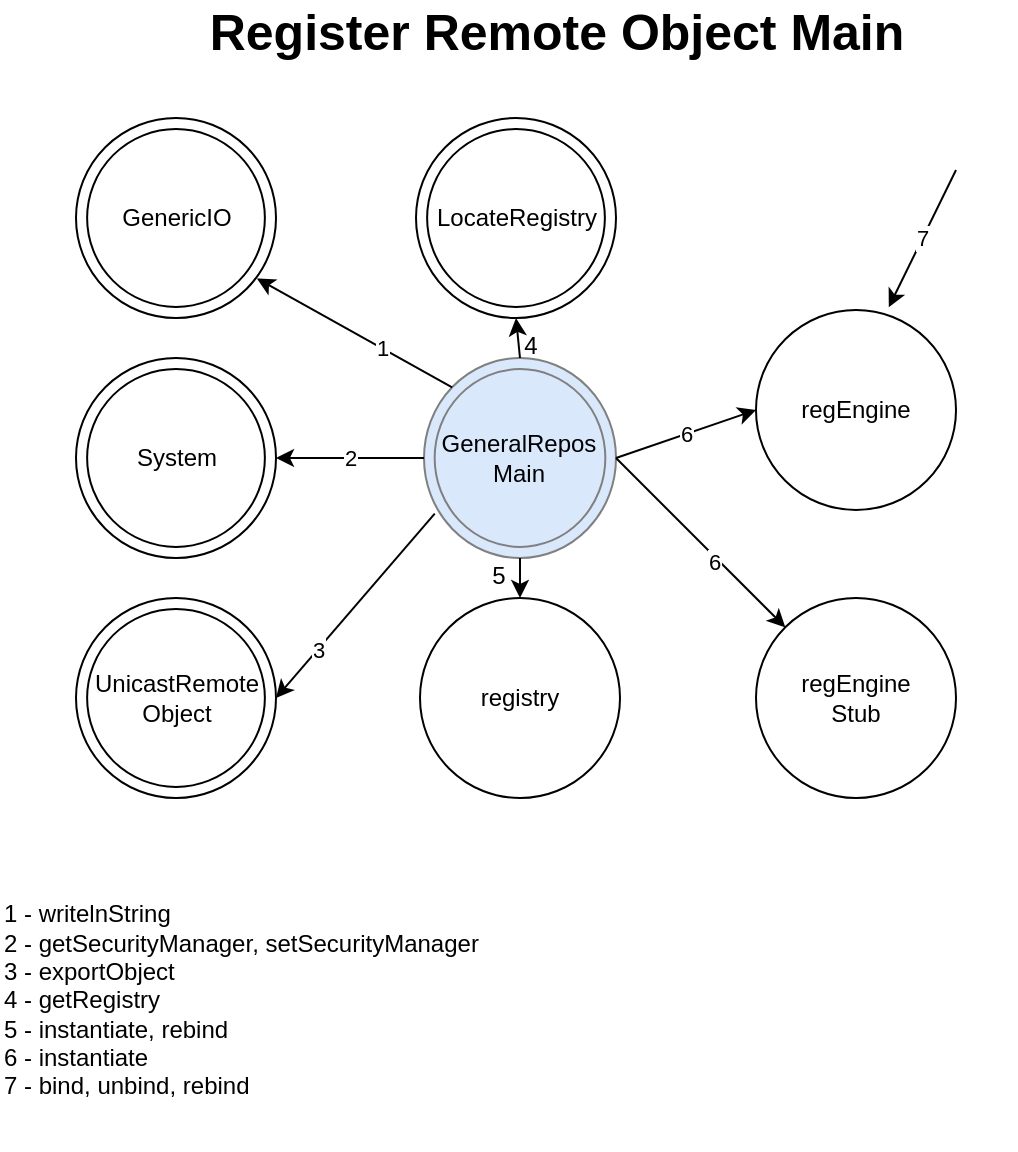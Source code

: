 <mxfile version="18.1.3" type="device"><diagram id="miHjU-Fw3s8WETkef7yN" name="Page-1"><mxGraphModel dx="1278" dy="617" grid="1" gridSize="10" guides="1" tooltips="1" connect="1" arrows="1" fold="1" page="1" pageScale="1" pageWidth="827" pageHeight="1169" math="0" shadow="0"><root><mxCell id="0"/><mxCell id="1" parent="0"/><mxCell id="tYvPVNnSH1SEP7OhTnpe-1" value="&lt;div&gt;&lt;br&gt;&lt;/div&gt;&lt;div&gt;1 - writelnString&lt;br&gt;&lt;/div&gt;&lt;div&gt;2 - getSecurityManager, setSecurityManager&lt;/div&gt;&lt;div&gt;3 - exportObject&lt;br&gt;&lt;/div&gt;&lt;div&gt;4 - getRegistry&lt;br&gt;&lt;/div&gt;&lt;div&gt;5 - instantiate, rebind&lt;/div&gt;6 - instantiate&lt;br&gt;7 - bind, unbind, rebind&lt;div&gt;&lt;br&gt;&lt;/div&gt;" style="text;html=1;strokeColor=none;fillColor=none;align=left;verticalAlign=middle;whiteSpace=wrap;rounded=0;" vertex="1" parent="1"><mxGeometry x="152" y="490" width="508" height="150" as="geometry"/></mxCell><mxCell id="tYvPVNnSH1SEP7OhTnpe-2" value="" style="group" vertex="1" connectable="0" parent="1"><mxGeometry x="364" y="244" width="96" height="100" as="geometry"/></mxCell><mxCell id="tYvPVNnSH1SEP7OhTnpe-3" value="&lt;div&gt;Main&lt;/div&gt;&lt;div&gt;Program&lt;/div&gt;" style="ellipse;whiteSpace=wrap;html=1;fillColor=#dae8fc;strokeColor=#808080;" vertex="1" parent="tYvPVNnSH1SEP7OhTnpe-2"><mxGeometry width="96" height="100" as="geometry"/></mxCell><mxCell id="tYvPVNnSH1SEP7OhTnpe-4" value="&lt;div&gt;GeneralRepos&lt;/div&gt;&lt;div&gt;&lt;span style=&quot;background-color: initial;&quot;&gt;Main&lt;/span&gt;&lt;/div&gt;" style="ellipse;whiteSpace=wrap;html=1;fillColor=#dae8fc;strokeColor=#808080;" vertex="1" parent="tYvPVNnSH1SEP7OhTnpe-2"><mxGeometry x="5.333" y="5.556" width="85.333" height="88.889" as="geometry"/></mxCell><mxCell id="tYvPVNnSH1SEP7OhTnpe-5" value="&lt;b&gt;&lt;font style=&quot;font-size: 25px;&quot;&gt;Register Remote Object Main&lt;/font&gt;&lt;/b&gt;" style="text;html=1;align=center;verticalAlign=middle;resizable=0;points=[];autosize=1;strokeColor=none;fillColor=none;" vertex="1" parent="1"><mxGeometry x="250" y="70" width="360" height="20" as="geometry"/></mxCell><mxCell id="tYvPVNnSH1SEP7OhTnpe-6" value="" style="group" vertex="1" connectable="0" parent="1"><mxGeometry x="190" y="124" width="100" height="100" as="geometry"/></mxCell><mxCell id="tYvPVNnSH1SEP7OhTnpe-7" value="" style="ellipse;whiteSpace=wrap;html=1;aspect=fixed;" vertex="1" parent="tYvPVNnSH1SEP7OhTnpe-6"><mxGeometry width="100" height="100" as="geometry"/></mxCell><mxCell id="tYvPVNnSH1SEP7OhTnpe-8" value="GenericIO" style="ellipse;whiteSpace=wrap;html=1;aspect=fixed;" vertex="1" parent="tYvPVNnSH1SEP7OhTnpe-6"><mxGeometry x="5.556" y="5.556" width="88.889" height="88.889" as="geometry"/></mxCell><mxCell id="tYvPVNnSH1SEP7OhTnpe-9" value="" style="group" vertex="1" connectable="0" parent="1"><mxGeometry x="190" y="244" width="100" height="100" as="geometry"/></mxCell><mxCell id="tYvPVNnSH1SEP7OhTnpe-10" value="" style="ellipse;whiteSpace=wrap;html=1;aspect=fixed;" vertex="1" parent="tYvPVNnSH1SEP7OhTnpe-9"><mxGeometry width="100" height="100" as="geometry"/></mxCell><mxCell id="tYvPVNnSH1SEP7OhTnpe-11" value="System" style="ellipse;whiteSpace=wrap;html=1;aspect=fixed;" vertex="1" parent="tYvPVNnSH1SEP7OhTnpe-9"><mxGeometry x="5.556" y="5.556" width="88.889" height="88.889" as="geometry"/></mxCell><mxCell id="tYvPVNnSH1SEP7OhTnpe-12" value="" style="group" vertex="1" connectable="0" parent="1"><mxGeometry x="190" y="364" width="100" height="100" as="geometry"/></mxCell><mxCell id="tYvPVNnSH1SEP7OhTnpe-13" value="" style="ellipse;whiteSpace=wrap;html=1;aspect=fixed;" vertex="1" parent="tYvPVNnSH1SEP7OhTnpe-12"><mxGeometry width="100" height="100" as="geometry"/></mxCell><mxCell id="tYvPVNnSH1SEP7OhTnpe-14" value="UnicastRemote&lt;br&gt;Object" style="ellipse;whiteSpace=wrap;html=1;aspect=fixed;" vertex="1" parent="tYvPVNnSH1SEP7OhTnpe-12"><mxGeometry x="5.556" y="5.556" width="88.889" height="88.889" as="geometry"/></mxCell><mxCell id="tYvPVNnSH1SEP7OhTnpe-15" value="" style="group" vertex="1" connectable="0" parent="1"><mxGeometry x="360" y="124" width="100" height="100" as="geometry"/></mxCell><mxCell id="tYvPVNnSH1SEP7OhTnpe-16" value="" style="ellipse;whiteSpace=wrap;html=1;aspect=fixed;" vertex="1" parent="tYvPVNnSH1SEP7OhTnpe-15"><mxGeometry width="100" height="100" as="geometry"/></mxCell><mxCell id="tYvPVNnSH1SEP7OhTnpe-17" value="LocateRegistry" style="ellipse;whiteSpace=wrap;html=1;aspect=fixed;" vertex="1" parent="tYvPVNnSH1SEP7OhTnpe-15"><mxGeometry x="5.556" y="5.556" width="88.889" height="88.889" as="geometry"/></mxCell><mxCell id="tYvPVNnSH1SEP7OhTnpe-19" value="registry" style="ellipse;whiteSpace=wrap;html=1;aspect=fixed;" vertex="1" parent="1"><mxGeometry x="362" y="364" width="100" height="100" as="geometry"/></mxCell><mxCell id="tYvPVNnSH1SEP7OhTnpe-20" value="regEngine&lt;br&gt;Stub" style="ellipse;whiteSpace=wrap;html=1;aspect=fixed;" vertex="1" parent="1"><mxGeometry x="530" y="364" width="100" height="100" as="geometry"/></mxCell><mxCell id="tYvPVNnSH1SEP7OhTnpe-22" value="regEngine" style="ellipse;whiteSpace=wrap;html=1;aspect=fixed;" vertex="1" parent="1"><mxGeometry x="530" y="220" width="100" height="100" as="geometry"/></mxCell><mxCell id="tYvPVNnSH1SEP7OhTnpe-23" value="" style="endArrow=classic;html=1;rounded=0;exitX=0;exitY=0;exitDx=0;exitDy=0;entryX=0.955;entryY=0.84;entryDx=0;entryDy=0;entryPerimeter=0;" edge="1" parent="1" source="tYvPVNnSH1SEP7OhTnpe-3" target="tYvPVNnSH1SEP7OhTnpe-8"><mxGeometry width="50" height="50" relative="1" as="geometry"><mxPoint x="90" y="410" as="sourcePoint"/><mxPoint x="140" y="360" as="targetPoint"/></mxGeometry></mxCell><mxCell id="tYvPVNnSH1SEP7OhTnpe-24" value="1" style="edgeLabel;html=1;align=center;verticalAlign=middle;resizable=0;points=[];" vertex="1" connectable="0" parent="tYvPVNnSH1SEP7OhTnpe-23"><mxGeometry x="-0.286" relative="1" as="geometry"><mxPoint as="offset"/></mxGeometry></mxCell><mxCell id="tYvPVNnSH1SEP7OhTnpe-25" value="2" style="endArrow=classic;html=1;rounded=0;exitX=0;exitY=0.5;exitDx=0;exitDy=0;entryX=1;entryY=0.5;entryDx=0;entryDy=0;" edge="1" parent="1" source="tYvPVNnSH1SEP7OhTnpe-3" target="tYvPVNnSH1SEP7OhTnpe-10"><mxGeometry width="50" height="50" relative="1" as="geometry"><mxPoint x="50" y="430" as="sourcePoint"/><mxPoint x="320" y="290" as="targetPoint"/></mxGeometry></mxCell><mxCell id="tYvPVNnSH1SEP7OhTnpe-26" value="" style="endArrow=classic;html=1;rounded=0;exitX=0.056;exitY=0.778;exitDx=0;exitDy=0;exitPerimeter=0;entryX=1;entryY=0.5;entryDx=0;entryDy=0;" edge="1" parent="1" source="tYvPVNnSH1SEP7OhTnpe-3" target="tYvPVNnSH1SEP7OhTnpe-13"><mxGeometry width="50" height="50" relative="1" as="geometry"><mxPoint x="20" y="460" as="sourcePoint"/><mxPoint x="70" y="410" as="targetPoint"/></mxGeometry></mxCell><mxCell id="tYvPVNnSH1SEP7OhTnpe-27" value="3" style="edgeLabel;html=1;align=center;verticalAlign=middle;resizable=0;points=[];" vertex="1" connectable="0" parent="tYvPVNnSH1SEP7OhTnpe-26"><mxGeometry x="0.469" relative="1" as="geometry"><mxPoint as="offset"/></mxGeometry></mxCell><mxCell id="tYvPVNnSH1SEP7OhTnpe-28" value="" style="endArrow=classic;html=1;rounded=0;exitX=0.5;exitY=0;exitDx=0;exitDy=0;entryX=0.5;entryY=1;entryDx=0;entryDy=0;" edge="1" parent="1" source="tYvPVNnSH1SEP7OhTnpe-3" target="tYvPVNnSH1SEP7OhTnpe-16"><mxGeometry width="50" height="50" relative="1" as="geometry"><mxPoint x="120" y="520" as="sourcePoint"/><mxPoint x="170" y="470" as="targetPoint"/></mxGeometry></mxCell><mxCell id="tYvPVNnSH1SEP7OhTnpe-29" value="4" style="text;html=1;align=center;verticalAlign=middle;resizable=0;points=[];autosize=1;strokeColor=none;fillColor=none;" vertex="1" parent="1"><mxGeometry x="407" y="228" width="20" height="20" as="geometry"/></mxCell><mxCell id="tYvPVNnSH1SEP7OhTnpe-30" value="" style="endArrow=classic;html=1;rounded=0;exitX=0.5;exitY=1;exitDx=0;exitDy=0;entryX=0.5;entryY=0;entryDx=0;entryDy=0;" edge="1" parent="1" source="tYvPVNnSH1SEP7OhTnpe-3" target="tYvPVNnSH1SEP7OhTnpe-19"><mxGeometry width="50" height="50" relative="1" as="geometry"><mxPoint x="290" y="550" as="sourcePoint"/><mxPoint x="340" y="500" as="targetPoint"/></mxGeometry></mxCell><mxCell id="tYvPVNnSH1SEP7OhTnpe-31" value="5" style="text;html=1;align=center;verticalAlign=middle;resizable=0;points=[];autosize=1;strokeColor=none;fillColor=none;" vertex="1" parent="1"><mxGeometry x="391" y="343" width="20" height="20" as="geometry"/></mxCell><mxCell id="tYvPVNnSH1SEP7OhTnpe-40" value="6" style="endArrow=classic;html=1;rounded=0;entryX=0;entryY=0.5;entryDx=0;entryDy=0;exitX=1;exitY=0.5;exitDx=0;exitDy=0;" edge="1" parent="1" source="tYvPVNnSH1SEP7OhTnpe-3" target="tYvPVNnSH1SEP7OhTnpe-22"><mxGeometry width="50" height="50" relative="1" as="geometry"><mxPoint x="60" y="360" as="sourcePoint"/><mxPoint x="110" y="310" as="targetPoint"/></mxGeometry></mxCell><mxCell id="tYvPVNnSH1SEP7OhTnpe-41" value="" style="endArrow=classic;html=1;rounded=0;exitX=1;exitY=0.5;exitDx=0;exitDy=0;entryX=0;entryY=0;entryDx=0;entryDy=0;" edge="1" parent="1" source="tYvPVNnSH1SEP7OhTnpe-3" target="tYvPVNnSH1SEP7OhTnpe-20"><mxGeometry width="50" height="50" relative="1" as="geometry"><mxPoint x="480" y="370" as="sourcePoint"/><mxPoint x="530" y="320" as="targetPoint"/></mxGeometry></mxCell><mxCell id="tYvPVNnSH1SEP7OhTnpe-42" value="6" style="edgeLabel;html=1;align=center;verticalAlign=middle;resizable=0;points=[];" vertex="1" connectable="0" parent="tYvPVNnSH1SEP7OhTnpe-41"><mxGeometry x="0.189" y="-2" relative="1" as="geometry"><mxPoint as="offset"/></mxGeometry></mxCell><mxCell id="tYvPVNnSH1SEP7OhTnpe-43" value="7" style="endArrow=classic;html=1;rounded=0;entryX=0.664;entryY=-0.014;entryDx=0;entryDy=0;entryPerimeter=0;" edge="1" parent="1" target="tYvPVNnSH1SEP7OhTnpe-22"><mxGeometry width="50" height="50" relative="1" as="geometry"><mxPoint x="630" y="150" as="sourcePoint"/><mxPoint x="770" y="350" as="targetPoint"/></mxGeometry></mxCell></root></mxGraphModel></diagram></mxfile>